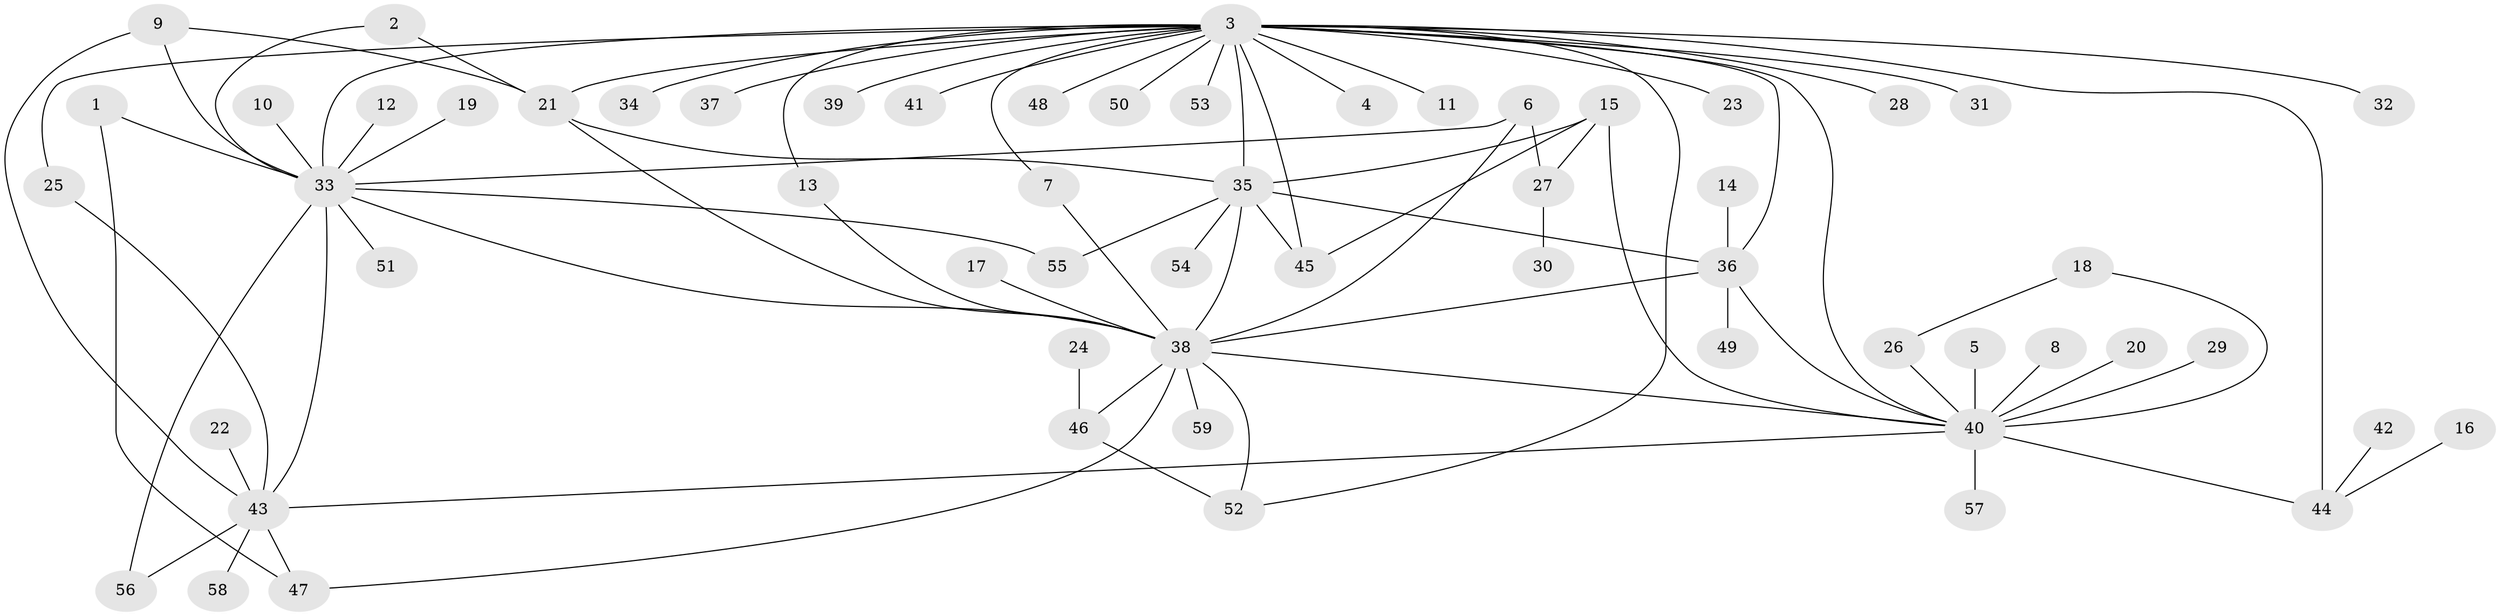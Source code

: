 // original degree distribution, {16: 0.008547008547008548, 11: 0.008547008547008548, 8: 0.017094017094017096, 13: 0.017094017094017096, 2: 0.28205128205128205, 17: 0.008547008547008548, 3: 0.1452991452991453, 1: 0.4358974358974359, 4: 0.03418803418803419, 5: 0.03418803418803419, 6: 0.008547008547008548}
// Generated by graph-tools (version 1.1) at 2025/25/03/09/25 03:25:56]
// undirected, 59 vertices, 85 edges
graph export_dot {
graph [start="1"]
  node [color=gray90,style=filled];
  1;
  2;
  3;
  4;
  5;
  6;
  7;
  8;
  9;
  10;
  11;
  12;
  13;
  14;
  15;
  16;
  17;
  18;
  19;
  20;
  21;
  22;
  23;
  24;
  25;
  26;
  27;
  28;
  29;
  30;
  31;
  32;
  33;
  34;
  35;
  36;
  37;
  38;
  39;
  40;
  41;
  42;
  43;
  44;
  45;
  46;
  47;
  48;
  49;
  50;
  51;
  52;
  53;
  54;
  55;
  56;
  57;
  58;
  59;
  1 -- 33 [weight=1.0];
  1 -- 47 [weight=1.0];
  2 -- 21 [weight=1.0];
  2 -- 33 [weight=1.0];
  3 -- 4 [weight=1.0];
  3 -- 7 [weight=1.0];
  3 -- 11 [weight=1.0];
  3 -- 13 [weight=1.0];
  3 -- 21 [weight=1.0];
  3 -- 23 [weight=1.0];
  3 -- 25 [weight=1.0];
  3 -- 28 [weight=1.0];
  3 -- 31 [weight=1.0];
  3 -- 32 [weight=1.0];
  3 -- 33 [weight=1.0];
  3 -- 34 [weight=1.0];
  3 -- 35 [weight=1.0];
  3 -- 36 [weight=1.0];
  3 -- 37 [weight=1.0];
  3 -- 39 [weight=1.0];
  3 -- 40 [weight=1.0];
  3 -- 41 [weight=1.0];
  3 -- 44 [weight=1.0];
  3 -- 45 [weight=1.0];
  3 -- 48 [weight=1.0];
  3 -- 50 [weight=1.0];
  3 -- 52 [weight=1.0];
  3 -- 53 [weight=1.0];
  5 -- 40 [weight=1.0];
  6 -- 27 [weight=1.0];
  6 -- 33 [weight=1.0];
  6 -- 38 [weight=1.0];
  7 -- 38 [weight=1.0];
  8 -- 40 [weight=1.0];
  9 -- 21 [weight=1.0];
  9 -- 33 [weight=1.0];
  9 -- 43 [weight=1.0];
  10 -- 33 [weight=1.0];
  12 -- 33 [weight=1.0];
  13 -- 38 [weight=1.0];
  14 -- 36 [weight=1.0];
  15 -- 27 [weight=1.0];
  15 -- 35 [weight=1.0];
  15 -- 40 [weight=1.0];
  15 -- 45 [weight=1.0];
  16 -- 44 [weight=1.0];
  17 -- 38 [weight=1.0];
  18 -- 26 [weight=1.0];
  18 -- 40 [weight=1.0];
  19 -- 33 [weight=1.0];
  20 -- 40 [weight=1.0];
  21 -- 35 [weight=1.0];
  21 -- 38 [weight=1.0];
  22 -- 43 [weight=1.0];
  24 -- 46 [weight=1.0];
  25 -- 43 [weight=1.0];
  26 -- 40 [weight=1.0];
  27 -- 30 [weight=1.0];
  29 -- 40 [weight=1.0];
  33 -- 38 [weight=1.0];
  33 -- 43 [weight=1.0];
  33 -- 51 [weight=1.0];
  33 -- 55 [weight=1.0];
  33 -- 56 [weight=1.0];
  35 -- 36 [weight=1.0];
  35 -- 38 [weight=1.0];
  35 -- 45 [weight=1.0];
  35 -- 54 [weight=1.0];
  35 -- 55 [weight=1.0];
  36 -- 38 [weight=2.0];
  36 -- 40 [weight=1.0];
  36 -- 49 [weight=2.0];
  38 -- 40 [weight=1.0];
  38 -- 46 [weight=1.0];
  38 -- 47 [weight=1.0];
  38 -- 52 [weight=1.0];
  38 -- 59 [weight=1.0];
  40 -- 43 [weight=1.0];
  40 -- 44 [weight=2.0];
  40 -- 57 [weight=1.0];
  42 -- 44 [weight=1.0];
  43 -- 47 [weight=1.0];
  43 -- 56 [weight=1.0];
  43 -- 58 [weight=1.0];
  46 -- 52 [weight=2.0];
}
